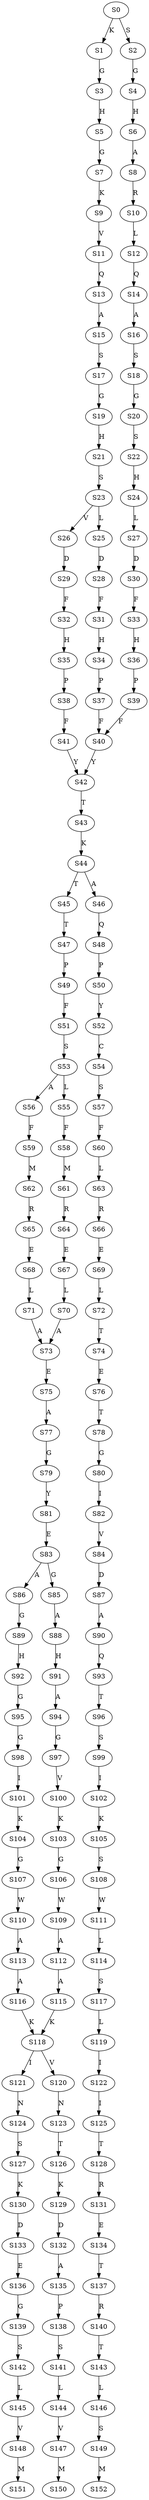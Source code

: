 strict digraph  {
	S0 -> S1 [ label = K ];
	S0 -> S2 [ label = S ];
	S1 -> S3 [ label = G ];
	S2 -> S4 [ label = G ];
	S3 -> S5 [ label = H ];
	S4 -> S6 [ label = H ];
	S5 -> S7 [ label = G ];
	S6 -> S8 [ label = A ];
	S7 -> S9 [ label = K ];
	S8 -> S10 [ label = R ];
	S9 -> S11 [ label = V ];
	S10 -> S12 [ label = L ];
	S11 -> S13 [ label = Q ];
	S12 -> S14 [ label = Q ];
	S13 -> S15 [ label = A ];
	S14 -> S16 [ label = A ];
	S15 -> S17 [ label = S ];
	S16 -> S18 [ label = S ];
	S17 -> S19 [ label = G ];
	S18 -> S20 [ label = G ];
	S19 -> S21 [ label = H ];
	S20 -> S22 [ label = S ];
	S21 -> S23 [ label = S ];
	S22 -> S24 [ label = H ];
	S23 -> S25 [ label = L ];
	S23 -> S26 [ label = V ];
	S24 -> S27 [ label = L ];
	S25 -> S28 [ label = D ];
	S26 -> S29 [ label = D ];
	S27 -> S30 [ label = D ];
	S28 -> S31 [ label = F ];
	S29 -> S32 [ label = F ];
	S30 -> S33 [ label = F ];
	S31 -> S34 [ label = H ];
	S32 -> S35 [ label = H ];
	S33 -> S36 [ label = H ];
	S34 -> S37 [ label = P ];
	S35 -> S38 [ label = P ];
	S36 -> S39 [ label = P ];
	S37 -> S40 [ label = F ];
	S38 -> S41 [ label = F ];
	S39 -> S40 [ label = F ];
	S40 -> S42 [ label = Y ];
	S41 -> S42 [ label = Y ];
	S42 -> S43 [ label = T ];
	S43 -> S44 [ label = K ];
	S44 -> S45 [ label = T ];
	S44 -> S46 [ label = A ];
	S45 -> S47 [ label = T ];
	S46 -> S48 [ label = Q ];
	S47 -> S49 [ label = P ];
	S48 -> S50 [ label = P ];
	S49 -> S51 [ label = F ];
	S50 -> S52 [ label = Y ];
	S51 -> S53 [ label = S ];
	S52 -> S54 [ label = C ];
	S53 -> S55 [ label = L ];
	S53 -> S56 [ label = A ];
	S54 -> S57 [ label = S ];
	S55 -> S58 [ label = F ];
	S56 -> S59 [ label = F ];
	S57 -> S60 [ label = F ];
	S58 -> S61 [ label = M ];
	S59 -> S62 [ label = M ];
	S60 -> S63 [ label = L ];
	S61 -> S64 [ label = R ];
	S62 -> S65 [ label = R ];
	S63 -> S66 [ label = R ];
	S64 -> S67 [ label = E ];
	S65 -> S68 [ label = E ];
	S66 -> S69 [ label = E ];
	S67 -> S70 [ label = L ];
	S68 -> S71 [ label = L ];
	S69 -> S72 [ label = L ];
	S70 -> S73 [ label = A ];
	S71 -> S73 [ label = A ];
	S72 -> S74 [ label = T ];
	S73 -> S75 [ label = E ];
	S74 -> S76 [ label = E ];
	S75 -> S77 [ label = A ];
	S76 -> S78 [ label = T ];
	S77 -> S79 [ label = G ];
	S78 -> S80 [ label = G ];
	S79 -> S81 [ label = Y ];
	S80 -> S82 [ label = I ];
	S81 -> S83 [ label = E ];
	S82 -> S84 [ label = V ];
	S83 -> S85 [ label = G ];
	S83 -> S86 [ label = A ];
	S84 -> S87 [ label = D ];
	S85 -> S88 [ label = A ];
	S86 -> S89 [ label = G ];
	S87 -> S90 [ label = A ];
	S88 -> S91 [ label = H ];
	S89 -> S92 [ label = H ];
	S90 -> S93 [ label = Q ];
	S91 -> S94 [ label = A ];
	S92 -> S95 [ label = G ];
	S93 -> S96 [ label = T ];
	S94 -> S97 [ label = G ];
	S95 -> S98 [ label = G ];
	S96 -> S99 [ label = S ];
	S97 -> S100 [ label = V ];
	S98 -> S101 [ label = I ];
	S99 -> S102 [ label = I ];
	S100 -> S103 [ label = K ];
	S101 -> S104 [ label = K ];
	S102 -> S105 [ label = K ];
	S103 -> S106 [ label = G ];
	S104 -> S107 [ label = G ];
	S105 -> S108 [ label = S ];
	S106 -> S109 [ label = W ];
	S107 -> S110 [ label = W ];
	S108 -> S111 [ label = W ];
	S109 -> S112 [ label = A ];
	S110 -> S113 [ label = A ];
	S111 -> S114 [ label = L ];
	S112 -> S115 [ label = A ];
	S113 -> S116 [ label = A ];
	S114 -> S117 [ label = S ];
	S115 -> S118 [ label = K ];
	S116 -> S118 [ label = K ];
	S117 -> S119 [ label = L ];
	S118 -> S120 [ label = V ];
	S118 -> S121 [ label = I ];
	S119 -> S122 [ label = I ];
	S120 -> S123 [ label = N ];
	S121 -> S124 [ label = N ];
	S122 -> S125 [ label = I ];
	S123 -> S126 [ label = T ];
	S124 -> S127 [ label = S ];
	S125 -> S128 [ label = T ];
	S126 -> S129 [ label = K ];
	S127 -> S130 [ label = K ];
	S128 -> S131 [ label = R ];
	S129 -> S132 [ label = D ];
	S130 -> S133 [ label = D ];
	S131 -> S134 [ label = E ];
	S132 -> S135 [ label = A ];
	S133 -> S136 [ label = E ];
	S134 -> S137 [ label = T ];
	S135 -> S138 [ label = P ];
	S136 -> S139 [ label = G ];
	S137 -> S140 [ label = R ];
	S138 -> S141 [ label = S ];
	S139 -> S142 [ label = S ];
	S140 -> S143 [ label = T ];
	S141 -> S144 [ label = L ];
	S142 -> S145 [ label = L ];
	S143 -> S146 [ label = L ];
	S144 -> S147 [ label = V ];
	S145 -> S148 [ label = V ];
	S146 -> S149 [ label = S ];
	S147 -> S150 [ label = M ];
	S148 -> S151 [ label = M ];
	S149 -> S152 [ label = M ];
}
